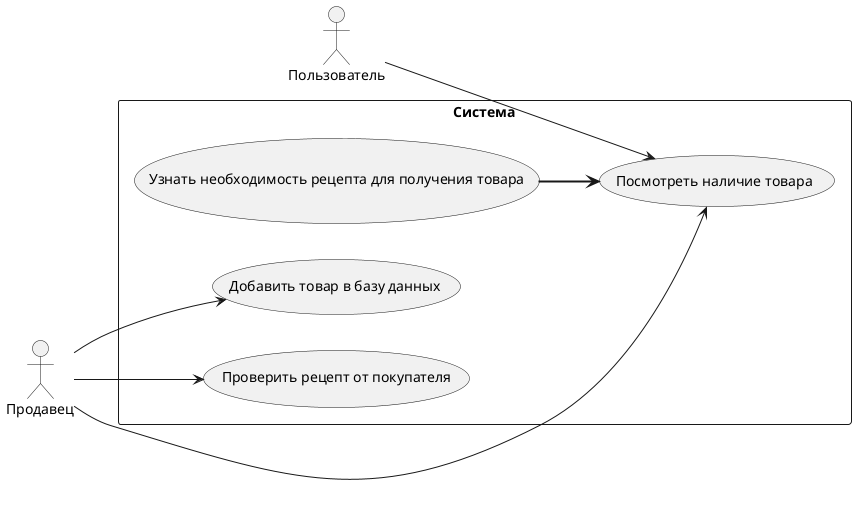 @startuml
left to right direction
skinparam packageStyle rectangle
actor "Пользователь" as User
actor "Продавец" as seller
package "Система" {
    usecase "Узнать необходимость рецепта для получения товара" as need_note
    usecase "Посмотреть наличие товара" as look_enable
    usecase "Добавить товар в базу данных" as add_thing
    usecase "Проверить рецепт от покупателя" as check_note
}
User --> (look_enable)

seller --> (look_enable)
seller --> (add_thing)
seller --> (check_note)
(need_note) ==> (look_enable)
@enduml